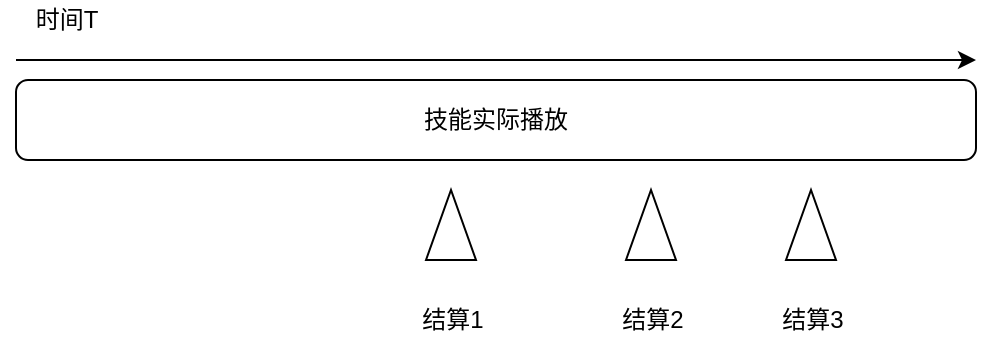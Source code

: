 <mxfile version="16.0.2" type="device"><diagram id="aSOtYVQf59HA2OFpMbaP" name="第 1 页"><mxGraphModel dx="1102" dy="865" grid="1" gridSize="10" guides="1" tooltips="1" connect="1" arrows="1" fold="1" page="1" pageScale="1" pageWidth="827" pageHeight="1169" math="0" shadow="0"><root><mxCell id="0"/><mxCell id="1" parent="0"/><mxCell id="Bw78V44Q08Q0rDp3RCe5-1" value="技能实际播放" style="rounded=1;whiteSpace=wrap;html=1;" vertex="1" parent="1"><mxGeometry x="120" y="320" width="480" height="40" as="geometry"/></mxCell><mxCell id="Bw78V44Q08Q0rDp3RCe5-2" value="" style="endArrow=classic;html=1;rounded=0;" edge="1" parent="1"><mxGeometry width="50" height="50" relative="1" as="geometry"><mxPoint x="120" y="310" as="sourcePoint"/><mxPoint x="600" y="310" as="targetPoint"/></mxGeometry></mxCell><mxCell id="Bw78V44Q08Q0rDp3RCe5-3" value="时间T" style="text;html=1;align=center;verticalAlign=middle;resizable=0;points=[];autosize=1;strokeColor=none;fillColor=none;" vertex="1" parent="1"><mxGeometry x="120" y="280" width="50" height="20" as="geometry"/></mxCell><mxCell id="Bw78V44Q08Q0rDp3RCe5-4" value="" style="triangle;whiteSpace=wrap;html=1;rotation=-90;" vertex="1" parent="1"><mxGeometry x="320" y="380" width="35" height="25" as="geometry"/></mxCell><mxCell id="Bw78V44Q08Q0rDp3RCe5-5" value="" style="triangle;whiteSpace=wrap;html=1;rotation=-90;" vertex="1" parent="1"><mxGeometry x="420" y="380" width="35" height="25" as="geometry"/></mxCell><mxCell id="Bw78V44Q08Q0rDp3RCe5-6" value="" style="triangle;whiteSpace=wrap;html=1;rotation=-90;" vertex="1" parent="1"><mxGeometry x="500" y="380" width="35" height="25" as="geometry"/></mxCell><mxCell id="Bw78V44Q08Q0rDp3RCe5-10" value="结算1" style="text;html=1;align=center;verticalAlign=middle;resizable=0;points=[];autosize=1;strokeColor=none;fillColor=none;" vertex="1" parent="1"><mxGeometry x="312.5" y="430" width="50" height="20" as="geometry"/></mxCell><mxCell id="Bw78V44Q08Q0rDp3RCe5-11" value="结算2" style="text;html=1;align=center;verticalAlign=middle;resizable=0;points=[];autosize=1;strokeColor=none;fillColor=none;" vertex="1" parent="1"><mxGeometry x="412.5" y="430" width="50" height="20" as="geometry"/></mxCell><mxCell id="Bw78V44Q08Q0rDp3RCe5-12" value="结算3" style="text;html=1;align=center;verticalAlign=middle;resizable=0;points=[];autosize=1;strokeColor=none;fillColor=none;" vertex="1" parent="1"><mxGeometry x="492.5" y="430" width="50" height="20" as="geometry"/></mxCell></root></mxGraphModel></diagram></mxfile>
